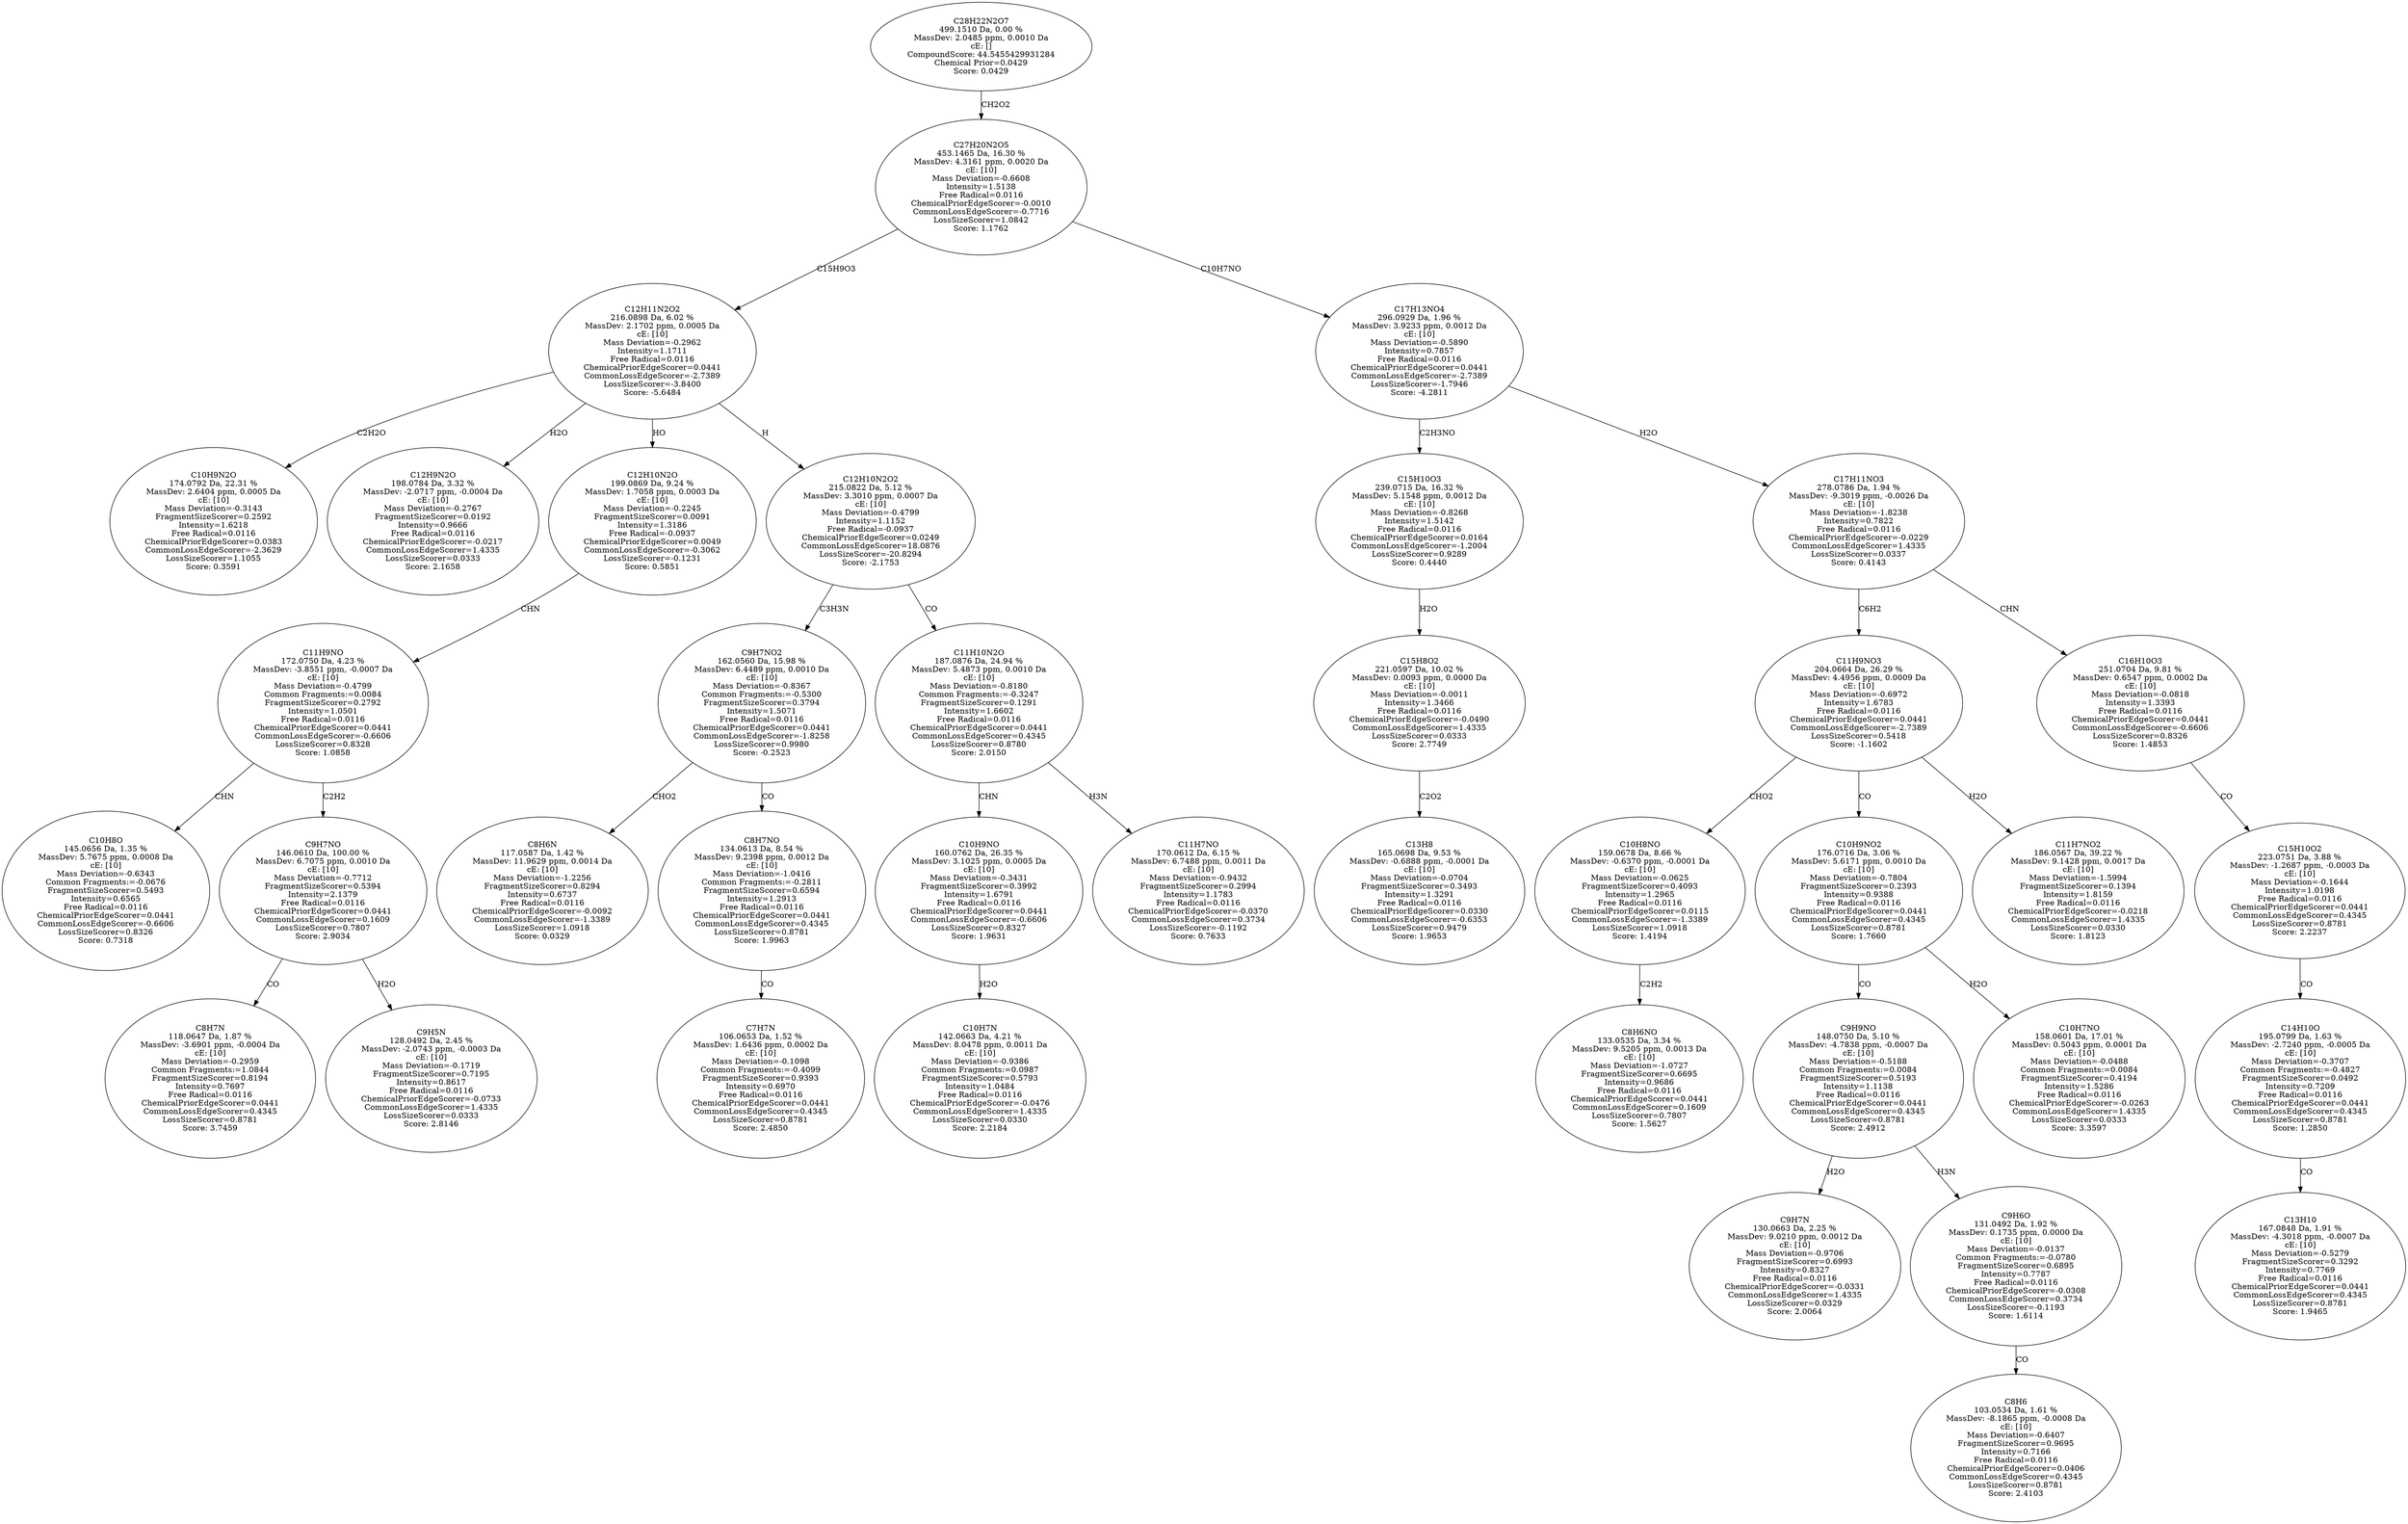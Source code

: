 strict digraph {
v1 [label="C10H9N2O\n174.0792 Da, 22.31 %\nMassDev: 2.6404 ppm, 0.0005 Da\ncE: [10]\nMass Deviation=-0.3143\nFragmentSizeScorer=0.2592\nIntensity=1.6218\nFree Radical=0.0116\nChemicalPriorEdgeScorer=0.0383\nCommonLossEdgeScorer=-2.3629\nLossSizeScorer=1.1055\nScore: 0.3591"];
v2 [label="C12H9N2O\n198.0784 Da, 3.32 %\nMassDev: -2.0717 ppm, -0.0004 Da\ncE: [10]\nMass Deviation=-0.2767\nFragmentSizeScorer=0.0192\nIntensity=0.9666\nFree Radical=0.0116\nChemicalPriorEdgeScorer=-0.0217\nCommonLossEdgeScorer=1.4335\nLossSizeScorer=0.0333\nScore: 2.1658"];
v3 [label="C10H8O\n145.0656 Da, 1.35 %\nMassDev: 5.7675 ppm, 0.0008 Da\ncE: [10]\nMass Deviation=-0.6343\nCommon Fragments:=-0.0676\nFragmentSizeScorer=0.5493\nIntensity=0.6565\nFree Radical=0.0116\nChemicalPriorEdgeScorer=0.0441\nCommonLossEdgeScorer=-0.6606\nLossSizeScorer=0.8326\nScore: 0.7318"];
v4 [label="C8H7N\n118.0647 Da, 1.87 %\nMassDev: -3.6901 ppm, -0.0004 Da\ncE: [10]\nMass Deviation=-0.2959\nCommon Fragments:=1.0844\nFragmentSizeScorer=0.8194\nIntensity=0.7697\nFree Radical=0.0116\nChemicalPriorEdgeScorer=0.0441\nCommonLossEdgeScorer=0.4345\nLossSizeScorer=0.8781\nScore: 3.7459"];
v5 [label="C9H5N\n128.0492 Da, 2.45 %\nMassDev: -2.0743 ppm, -0.0003 Da\ncE: [10]\nMass Deviation=-0.1719\nFragmentSizeScorer=0.7195\nIntensity=0.8617\nFree Radical=0.0116\nChemicalPriorEdgeScorer=-0.0733\nCommonLossEdgeScorer=1.4335\nLossSizeScorer=0.0333\nScore: 2.8146"];
v6 [label="C9H7NO\n146.0610 Da, 100.00 %\nMassDev: 6.7075 ppm, 0.0010 Da\ncE: [10]\nMass Deviation=-0.7712\nFragmentSizeScorer=0.5394\nIntensity=2.1379\nFree Radical=0.0116\nChemicalPriorEdgeScorer=0.0441\nCommonLossEdgeScorer=0.1609\nLossSizeScorer=0.7807\nScore: 2.9034"];
v7 [label="C11H9NO\n172.0750 Da, 4.23 %\nMassDev: -3.8551 ppm, -0.0007 Da\ncE: [10]\nMass Deviation=-0.4799\nCommon Fragments:=0.0084\nFragmentSizeScorer=0.2792\nIntensity=1.0501\nFree Radical=0.0116\nChemicalPriorEdgeScorer=0.0441\nCommonLossEdgeScorer=-0.6606\nLossSizeScorer=0.8328\nScore: 1.0858"];
v8 [label="C12H10N2O\n199.0869 Da, 9.24 %\nMassDev: 1.7058 ppm, 0.0003 Da\ncE: [10]\nMass Deviation=-0.2245\nFragmentSizeScorer=0.0091\nIntensity=1.3186\nFree Radical=-0.0937\nChemicalPriorEdgeScorer=0.0049\nCommonLossEdgeScorer=-0.3062\nLossSizeScorer=-0.1231\nScore: 0.5851"];
v9 [label="C8H6N\n117.0587 Da, 1.42 %\nMassDev: 11.9629 ppm, 0.0014 Da\ncE: [10]\nMass Deviation=-1.2256\nFragmentSizeScorer=0.8294\nIntensity=0.6737\nFree Radical=0.0116\nChemicalPriorEdgeScorer=-0.0092\nCommonLossEdgeScorer=-1.3389\nLossSizeScorer=1.0918\nScore: 0.0329"];
v10 [label="C7H7N\n106.0653 Da, 1.52 %\nMassDev: 1.6436 ppm, 0.0002 Da\ncE: [10]\nMass Deviation=-0.1098\nCommon Fragments:=-0.4099\nFragmentSizeScorer=0.9393\nIntensity=0.6970\nFree Radical=0.0116\nChemicalPriorEdgeScorer=0.0441\nCommonLossEdgeScorer=0.4345\nLossSizeScorer=0.8781\nScore: 2.4850"];
v11 [label="C8H7NO\n134.0613 Da, 8.54 %\nMassDev: 9.2398 ppm, 0.0012 Da\ncE: [10]\nMass Deviation=-1.0416\nCommon Fragments:=-0.2811\nFragmentSizeScorer=0.6594\nIntensity=1.2913\nFree Radical=0.0116\nChemicalPriorEdgeScorer=0.0441\nCommonLossEdgeScorer=0.4345\nLossSizeScorer=0.8781\nScore: 1.9963"];
v12 [label="C9H7NO2\n162.0560 Da, 15.98 %\nMassDev: 6.4489 ppm, 0.0010 Da\ncE: [10]\nMass Deviation=-0.8367\nCommon Fragments:=-0.5300\nFragmentSizeScorer=0.3794\nIntensity=1.5071\nFree Radical=0.0116\nChemicalPriorEdgeScorer=0.0441\nCommonLossEdgeScorer=-1.8258\nLossSizeScorer=0.9980\nScore: -0.2523"];
v13 [label="C10H7N\n142.0663 Da, 4.21 %\nMassDev: 8.0478 ppm, 0.0011 Da\ncE: [10]\nMass Deviation=-0.9386\nCommon Fragments:=0.0987\nFragmentSizeScorer=0.5793\nIntensity=1.0484\nFree Radical=0.0116\nChemicalPriorEdgeScorer=-0.0476\nCommonLossEdgeScorer=1.4335\nLossSizeScorer=0.0330\nScore: 2.2184"];
v14 [label="C10H9NO\n160.0762 Da, 26.35 %\nMassDev: 3.1025 ppm, 0.0005 Da\ncE: [10]\nMass Deviation=-0.3431\nFragmentSizeScorer=0.3992\nIntensity=1.6791\nFree Radical=0.0116\nChemicalPriorEdgeScorer=0.0441\nCommonLossEdgeScorer=-0.6606\nLossSizeScorer=0.8327\nScore: 1.9631"];
v15 [label="C11H7NO\n170.0612 Da, 6.15 %\nMassDev: 6.7488 ppm, 0.0011 Da\ncE: [10]\nMass Deviation=-0.9432\nFragmentSizeScorer=0.2994\nIntensity=1.1783\nFree Radical=0.0116\nChemicalPriorEdgeScorer=-0.0370\nCommonLossEdgeScorer=0.3734\nLossSizeScorer=-0.1192\nScore: 0.7633"];
v16 [label="C11H10N2O\n187.0876 Da, 24.94 %\nMassDev: 5.4873 ppm, 0.0010 Da\ncE: [10]\nMass Deviation=-0.8180\nCommon Fragments:=-0.3247\nFragmentSizeScorer=0.1291\nIntensity=1.6602\nFree Radical=0.0116\nChemicalPriorEdgeScorer=0.0441\nCommonLossEdgeScorer=0.4345\nLossSizeScorer=0.8780\nScore: 2.0150"];
v17 [label="C12H10N2O2\n215.0822 Da, 5.12 %\nMassDev: 3.3010 ppm, 0.0007 Da\ncE: [10]\nMass Deviation=-0.4799\nIntensity=1.1152\nFree Radical=-0.0937\nChemicalPriorEdgeScorer=0.0249\nCommonLossEdgeScorer=18.0876\nLossSizeScorer=-20.8294\nScore: -2.1753"];
v18 [label="C12H11N2O2\n216.0898 Da, 6.02 %\nMassDev: 2.1702 ppm, 0.0005 Da\ncE: [10]\nMass Deviation=-0.2962\nIntensity=1.1711\nFree Radical=0.0116\nChemicalPriorEdgeScorer=0.0441\nCommonLossEdgeScorer=-2.7389\nLossSizeScorer=-3.8400\nScore: -5.6484"];
v19 [label="C13H8\n165.0698 Da, 9.53 %\nMassDev: -0.6888 ppm, -0.0001 Da\ncE: [10]\nMass Deviation=-0.0704\nFragmentSizeScorer=0.3493\nIntensity=1.3291\nFree Radical=0.0116\nChemicalPriorEdgeScorer=0.0330\nCommonLossEdgeScorer=-0.6353\nLossSizeScorer=0.9479\nScore: 1.9653"];
v20 [label="C15H8O2\n221.0597 Da, 10.02 %\nMassDev: 0.0093 ppm, 0.0000 Da\ncE: [10]\nMass Deviation=-0.0011\nIntensity=1.3466\nFree Radical=0.0116\nChemicalPriorEdgeScorer=-0.0490\nCommonLossEdgeScorer=1.4335\nLossSizeScorer=0.0333\nScore: 2.7749"];
v21 [label="C15H10O3\n239.0715 Da, 16.32 %\nMassDev: 5.1548 ppm, 0.0012 Da\ncE: [10]\nMass Deviation=-0.8268\nIntensity=1.5142\nFree Radical=0.0116\nChemicalPriorEdgeScorer=0.0164\nCommonLossEdgeScorer=-1.2004\nLossSizeScorer=0.9289\nScore: 0.4440"];
v22 [label="C8H6NO\n133.0535 Da, 3.34 %\nMassDev: 9.5205 ppm, 0.0013 Da\ncE: [10]\nMass Deviation=-1.0727\nFragmentSizeScorer=0.6695\nIntensity=0.9686\nFree Radical=0.0116\nChemicalPriorEdgeScorer=0.0441\nCommonLossEdgeScorer=0.1609\nLossSizeScorer=0.7807\nScore: 1.5627"];
v23 [label="C10H8NO\n159.0678 Da, 8.66 %\nMassDev: -0.6370 ppm, -0.0001 Da\ncE: [10]\nMass Deviation=-0.0625\nFragmentSizeScorer=0.4093\nIntensity=1.2965\nFree Radical=0.0116\nChemicalPriorEdgeScorer=0.0115\nCommonLossEdgeScorer=-1.3389\nLossSizeScorer=1.0918\nScore: 1.4194"];
v24 [label="C9H7N\n130.0663 Da, 2.25 %\nMassDev: 9.0210 ppm, 0.0012 Da\ncE: [10]\nMass Deviation=-0.9706\nFragmentSizeScorer=0.6993\nIntensity=0.8327\nFree Radical=0.0116\nChemicalPriorEdgeScorer=-0.0331\nCommonLossEdgeScorer=1.4335\nLossSizeScorer=0.0329\nScore: 2.0064"];
v25 [label="C8H6\n103.0534 Da, 1.61 %\nMassDev: -8.1865 ppm, -0.0008 Da\ncE: [10]\nMass Deviation=-0.6407\nFragmentSizeScorer=0.9695\nIntensity=0.7166\nFree Radical=0.0116\nChemicalPriorEdgeScorer=0.0406\nCommonLossEdgeScorer=0.4345\nLossSizeScorer=0.8781\nScore: 2.4103"];
v26 [label="C9H6O\n131.0492 Da, 1.92 %\nMassDev: 0.1735 ppm, 0.0000 Da\ncE: [10]\nMass Deviation=-0.0137\nCommon Fragments:=-0.0780\nFragmentSizeScorer=0.6895\nIntensity=0.7787\nFree Radical=0.0116\nChemicalPriorEdgeScorer=-0.0308\nCommonLossEdgeScorer=0.3734\nLossSizeScorer=-0.1193\nScore: 1.6114"];
v27 [label="C9H9NO\n148.0750 Da, 5.10 %\nMassDev: -4.7838 ppm, -0.0007 Da\ncE: [10]\nMass Deviation=-0.5188\nCommon Fragments:=0.0084\nFragmentSizeScorer=0.5193\nIntensity=1.1138\nFree Radical=0.0116\nChemicalPriorEdgeScorer=0.0441\nCommonLossEdgeScorer=0.4345\nLossSizeScorer=0.8781\nScore: 2.4912"];
v28 [label="C10H7NO\n158.0601 Da, 17.01 %\nMassDev: 0.5043 ppm, 0.0001 Da\ncE: [10]\nMass Deviation=-0.0488\nCommon Fragments:=0.0084\nFragmentSizeScorer=0.4194\nIntensity=1.5286\nFree Radical=0.0116\nChemicalPriorEdgeScorer=-0.0263\nCommonLossEdgeScorer=1.4335\nLossSizeScorer=0.0333\nScore: 3.3597"];
v29 [label="C10H9NO2\n176.0716 Da, 3.06 %\nMassDev: 5.6171 ppm, 0.0010 Da\ncE: [10]\nMass Deviation=-0.7804\nFragmentSizeScorer=0.2393\nIntensity=0.9388\nFree Radical=0.0116\nChemicalPriorEdgeScorer=0.0441\nCommonLossEdgeScorer=0.4345\nLossSizeScorer=0.8781\nScore: 1.7660"];
v30 [label="C11H7NO2\n186.0567 Da, 39.22 %\nMassDev: 9.1428 ppm, 0.0017 Da\ncE: [10]\nMass Deviation=-1.5994\nFragmentSizeScorer=0.1394\nIntensity=1.8159\nFree Radical=0.0116\nChemicalPriorEdgeScorer=-0.0218\nCommonLossEdgeScorer=1.4335\nLossSizeScorer=0.0330\nScore: 1.8123"];
v31 [label="C11H9NO3\n204.0664 Da, 26.29 %\nMassDev: 4.4956 ppm, 0.0009 Da\ncE: [10]\nMass Deviation=-0.6972\nIntensity=1.6783\nFree Radical=0.0116\nChemicalPriorEdgeScorer=0.0441\nCommonLossEdgeScorer=-2.7389\nLossSizeScorer=0.5418\nScore: -1.1602"];
v32 [label="C13H10\n167.0848 Da, 1.91 %\nMassDev: -4.3018 ppm, -0.0007 Da\ncE: [10]\nMass Deviation=-0.5279\nFragmentSizeScorer=0.3292\nIntensity=0.7769\nFree Radical=0.0116\nChemicalPriorEdgeScorer=0.0441\nCommonLossEdgeScorer=0.4345\nLossSizeScorer=0.8781\nScore: 1.9465"];
v33 [label="C14H10O\n195.0799 Da, 1.63 %\nMassDev: -2.7240 ppm, -0.0005 Da\ncE: [10]\nMass Deviation=-0.3707\nCommon Fragments:=-0.4827\nFragmentSizeScorer=0.0492\nIntensity=0.7209\nFree Radical=0.0116\nChemicalPriorEdgeScorer=0.0441\nCommonLossEdgeScorer=0.4345\nLossSizeScorer=0.8781\nScore: 1.2850"];
v34 [label="C15H10O2\n223.0751 Da, 3.88 %\nMassDev: -1.2687 ppm, -0.0003 Da\ncE: [10]\nMass Deviation=-0.1644\nIntensity=1.0198\nFree Radical=0.0116\nChemicalPriorEdgeScorer=0.0441\nCommonLossEdgeScorer=0.4345\nLossSizeScorer=0.8781\nScore: 2.2237"];
v35 [label="C16H10O3\n251.0704 Da, 9.81 %\nMassDev: 0.6547 ppm, 0.0002 Da\ncE: [10]\nMass Deviation=-0.0818\nIntensity=1.3393\nFree Radical=0.0116\nChemicalPriorEdgeScorer=0.0441\nCommonLossEdgeScorer=-0.6606\nLossSizeScorer=0.8326\nScore: 1.4853"];
v36 [label="C17H11NO3\n278.0786 Da, 1.94 %\nMassDev: -9.3019 ppm, -0.0026 Da\ncE: [10]\nMass Deviation=-1.8238\nIntensity=0.7822\nFree Radical=0.0116\nChemicalPriorEdgeScorer=-0.0229\nCommonLossEdgeScorer=1.4335\nLossSizeScorer=0.0337\nScore: 0.4143"];
v37 [label="C17H13NO4\n296.0929 Da, 1.96 %\nMassDev: 3.9233 ppm, 0.0012 Da\ncE: [10]\nMass Deviation=-0.5890\nIntensity=0.7857\nFree Radical=0.0116\nChemicalPriorEdgeScorer=0.0441\nCommonLossEdgeScorer=-2.7389\nLossSizeScorer=-1.7946\nScore: -4.2811"];
v38 [label="C27H20N2O5\n453.1465 Da, 16.30 %\nMassDev: 4.3161 ppm, 0.0020 Da\ncE: [10]\nMass Deviation=-0.6608\nIntensity=1.5138\nFree Radical=0.0116\nChemicalPriorEdgeScorer=-0.0010\nCommonLossEdgeScorer=-0.7716\nLossSizeScorer=1.0842\nScore: 1.1762"];
v39 [label="C28H22N2O7\n499.1510 Da, 0.00 %\nMassDev: 2.0485 ppm, 0.0010 Da\ncE: []\nCompoundScore: 44.5455429931284\nChemical Prior=0.0429\nScore: 0.0429"];
v18 -> v1 [label="C2H2O"];
v18 -> v2 [label="H2O"];
v7 -> v3 [label="CHN"];
v6 -> v4 [label="CO"];
v6 -> v5 [label="H2O"];
v7 -> v6 [label="C2H2"];
v8 -> v7 [label="CHN"];
v18 -> v8 [label="HO"];
v12 -> v9 [label="CHO2"];
v11 -> v10 [label="CO"];
v12 -> v11 [label="CO"];
v17 -> v12 [label="C3H3N"];
v14 -> v13 [label="H2O"];
v16 -> v14 [label="CHN"];
v16 -> v15 [label="H3N"];
v17 -> v16 [label="CO"];
v18 -> v17 [label="H"];
v38 -> v18 [label="C15H9O3"];
v20 -> v19 [label="C2O2"];
v21 -> v20 [label="H2O"];
v37 -> v21 [label="C2H3NO"];
v23 -> v22 [label="C2H2"];
v31 -> v23 [label="CHO2"];
v27 -> v24 [label="H2O"];
v26 -> v25 [label="CO"];
v27 -> v26 [label="H3N"];
v29 -> v27 [label="CO"];
v29 -> v28 [label="H2O"];
v31 -> v29 [label="CO"];
v31 -> v30 [label="H2O"];
v36 -> v31 [label="C6H2"];
v33 -> v32 [label="CO"];
v34 -> v33 [label="CO"];
v35 -> v34 [label="CO"];
v36 -> v35 [label="CHN"];
v37 -> v36 [label="H2O"];
v38 -> v37 [label="C10H7NO"];
v39 -> v38 [label="CH2O2"];
}